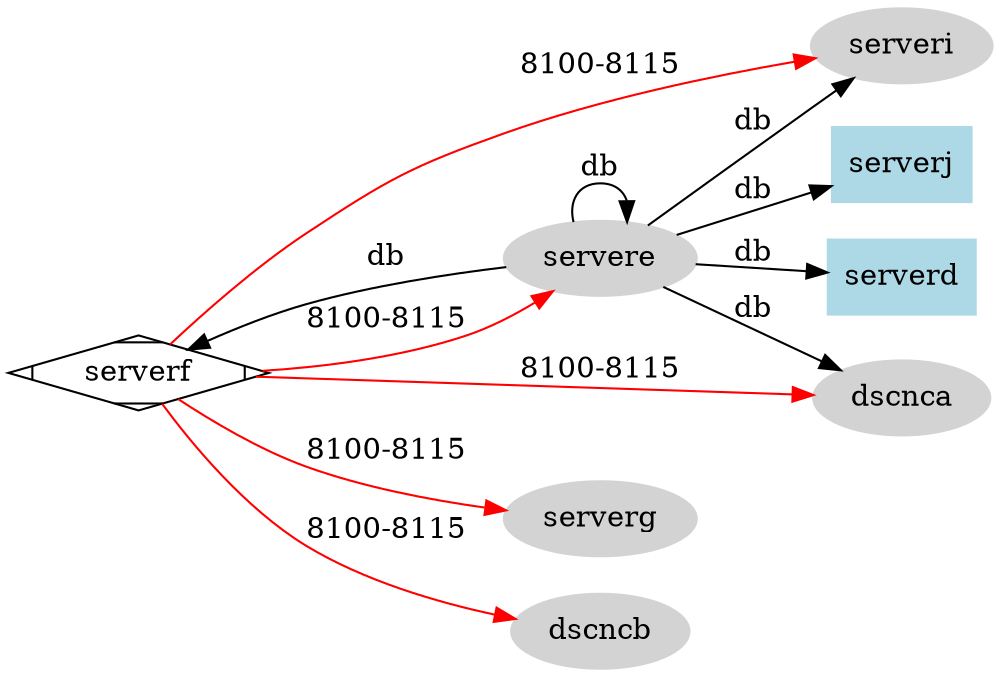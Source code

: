 digraph adesk_db {
    rankdir=LR;
    size = "16,12"
    // node [shape=ellipse]; log; taglog; tag_search_log;
    // node [shape=box,style=filled,color=lightblue]; user; image; category; dir; tag; cover;
    // node [shape=diamond,style=filled,color=lightgrey]; img2tag; private; followdir;
    node [shape=Mdiamond]; serverf;
    node [shape=ellipse, style=filled, color=lightgrey] servere; serverg; serveri; dscnca; dscncb;
    node [shape=box, color=lightblue]

    serverf -> servere[label="8100-8115", color=red];
    serverf -> serverg[label="8100-8115", color=red];
    serverf -> serveri[label="8100-8115", color=red];
    serverf -> dscnca[label="8100-8115", color=red];
    serverf -> dscncb[label="8100-8115", color=red];

    servere -> serverd[label="db"]
    servere -> servere[label="db"]
    servere -> serverf[label="db"]
    servere -> serveri[label="db"]
    servere -> serverj[label="db"]
    servere -> dscnca[label="db"]
}
